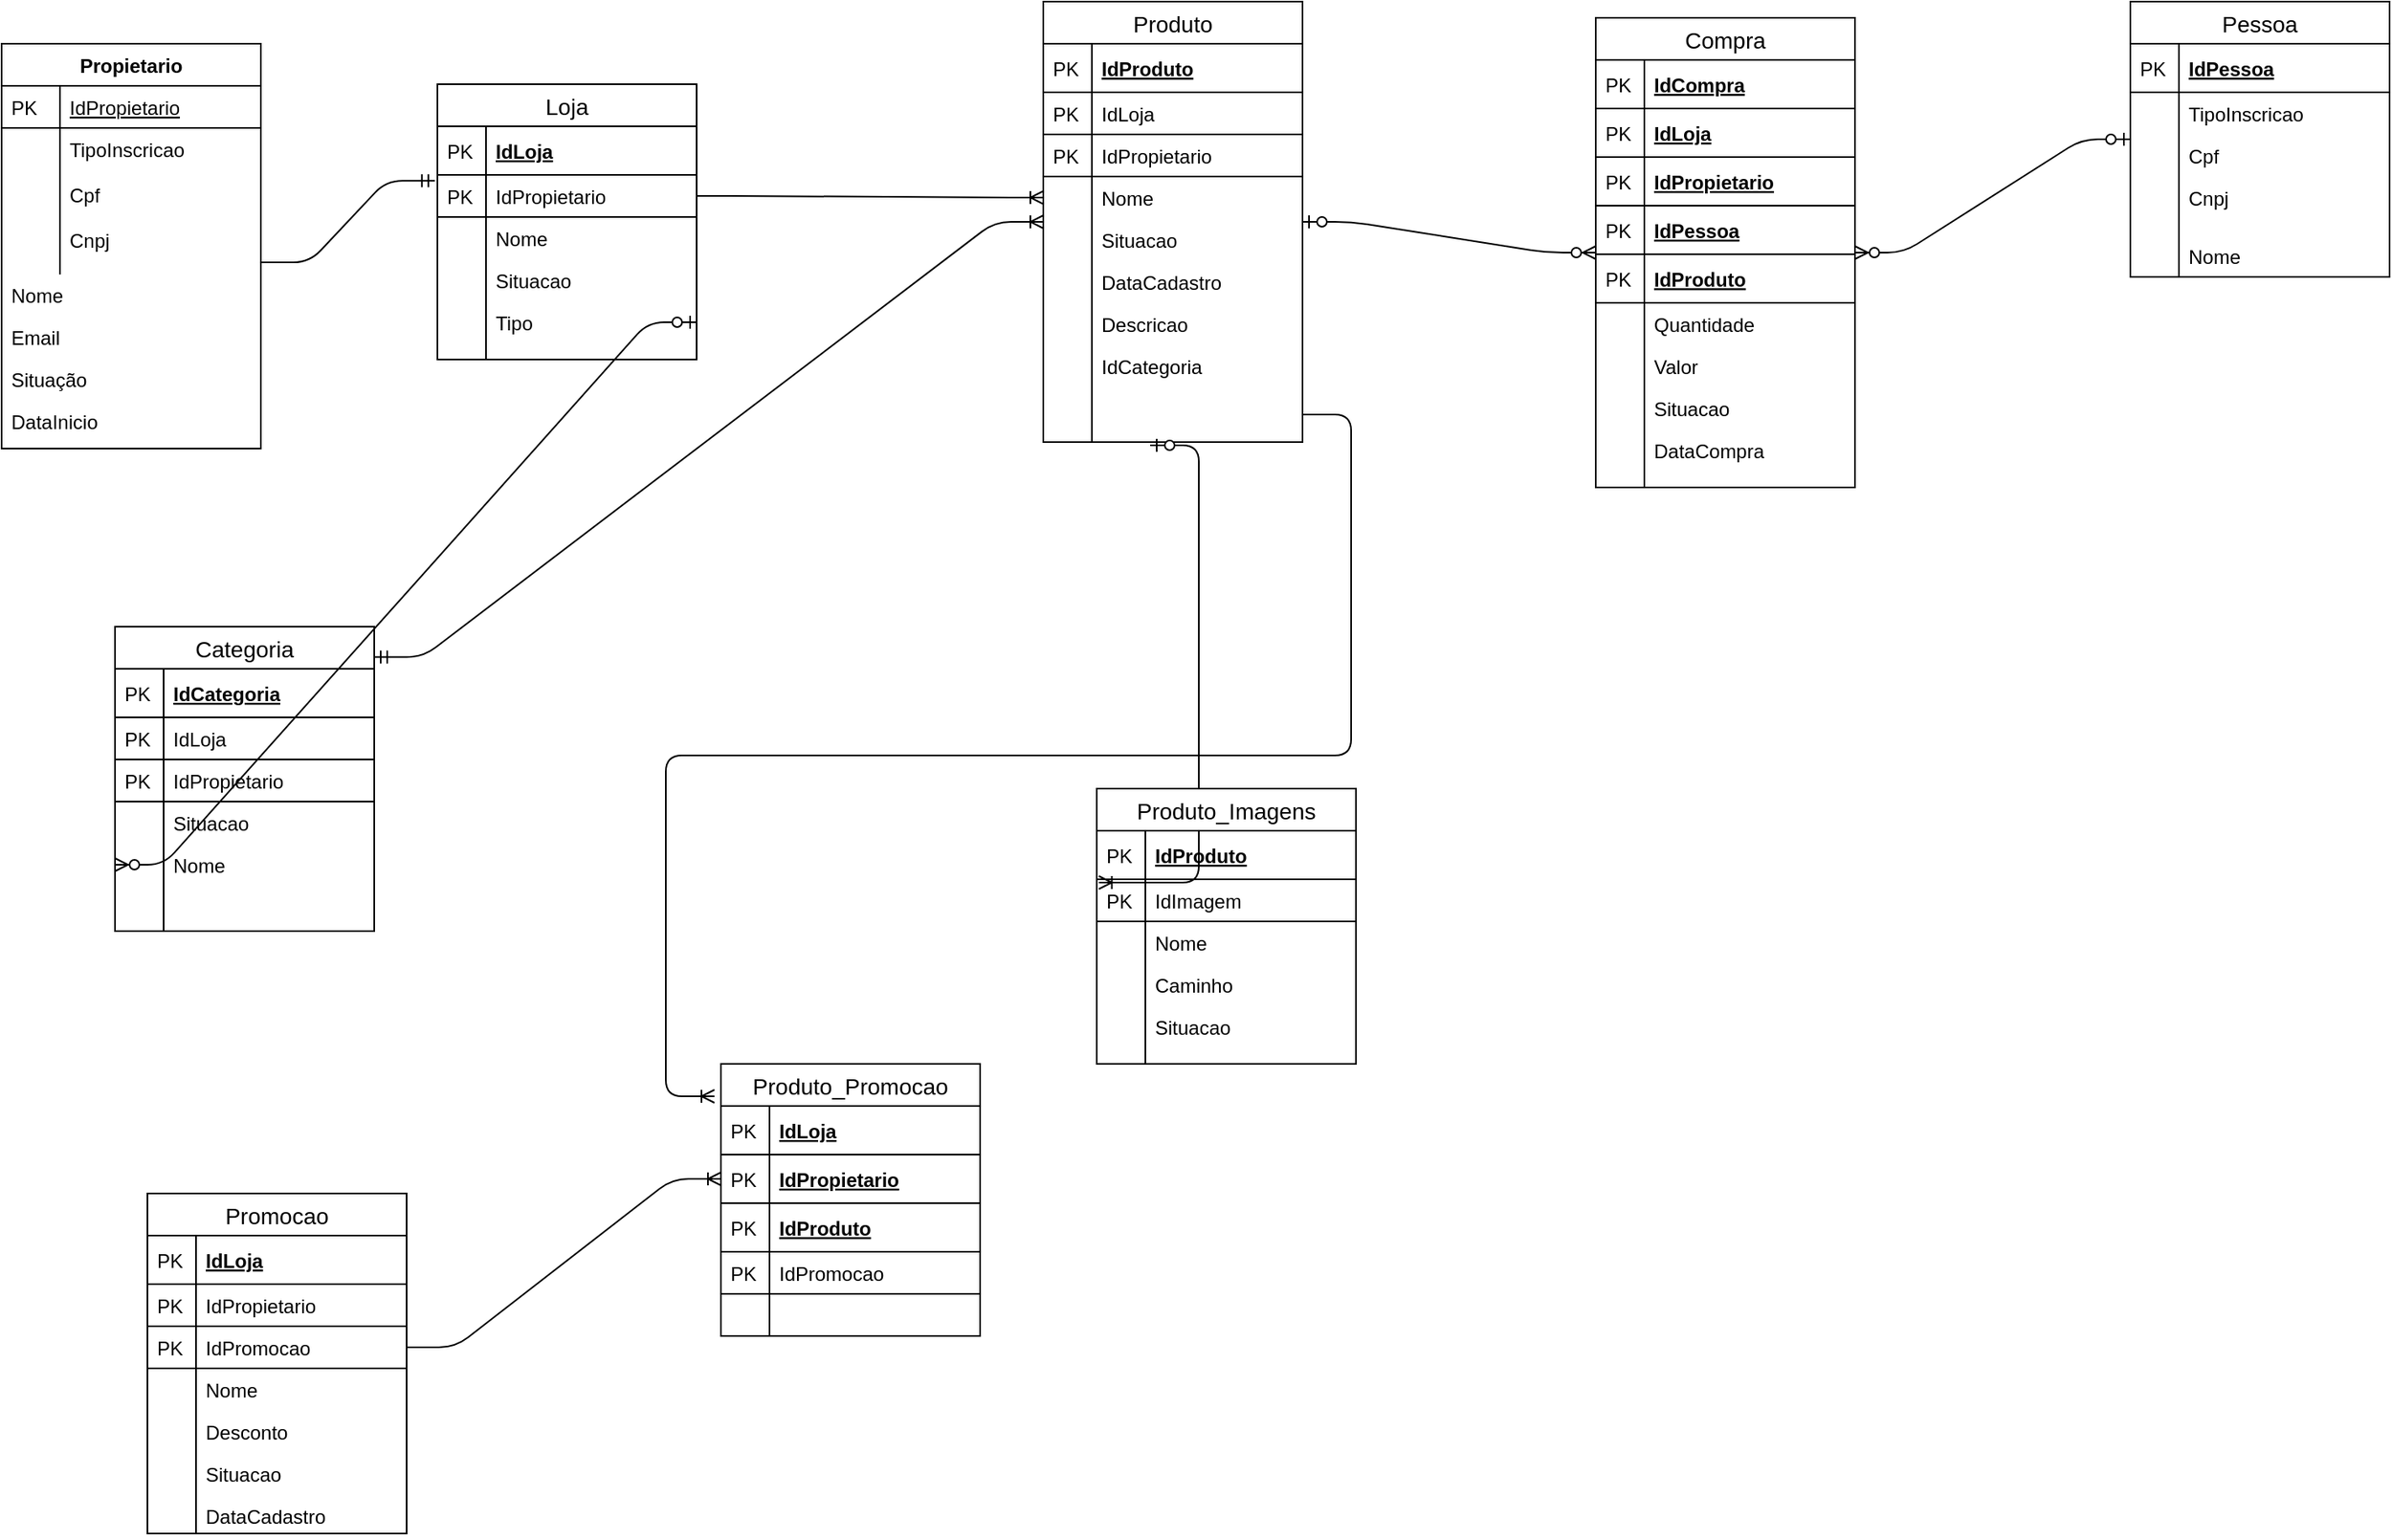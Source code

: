 <mxfile version="13.1.1" type="device"><diagram id="C5RBs43oDa-KdzZeNtuy" name="Page-1"><mxGraphModel dx="868" dy="401" grid="1" gridSize="11" guides="1" tooltips="1" connect="1" arrows="1" fold="1" page="1" pageScale="1" pageWidth="827" pageHeight="1169" math="0" shadow="0"><root><mxCell id="WIyWlLk6GJQsqaUBKTNV-0"/><mxCell id="WIyWlLk6GJQsqaUBKTNV-1" parent="WIyWlLk6GJQsqaUBKTNV-0"/><mxCell id="IjaLDlBsN7CcnIvrgZFz-37" value="" style="edgeStyle=entityRelationEdgeStyle;fontSize=12;html=1;endArrow=ERoneToMany;startArrow=ERmandOne;exitX=1;exitY=0.1;exitDx=0;exitDy=0;exitPerimeter=0;" parent="WIyWlLk6GJQsqaUBKTNV-1" source="IjaLDlBsN7CcnIvrgZFz-19" target="IjaLDlBsN7CcnIvrgZFz-8" edge="1"><mxGeometry width="100" height="100" relative="1" as="geometry"><mxPoint x="360" y="280" as="sourcePoint"/><mxPoint x="460" y="180" as="targetPoint"/></mxGeometry></mxCell><mxCell id="IjaLDlBsN7CcnIvrgZFz-8" value="Produto" style="swimlane;fontStyle=0;childLayout=stackLayout;horizontal=1;startSize=26;horizontalStack=0;resizeParent=1;resizeParentMax=0;resizeLast=0;collapsible=1;marginBottom=0;align=center;fontSize=14;" parent="WIyWlLk6GJQsqaUBKTNV-1" vertex="1"><mxGeometry x="693" y="34" width="160" height="272" as="geometry"/></mxCell><mxCell id="IjaLDlBsN7CcnIvrgZFz-9" value="IdProduto" style="shape=partialRectangle;top=0;left=0;right=0;bottom=1;align=left;verticalAlign=middle;fillColor=none;spacingLeft=34;spacingRight=4;overflow=hidden;rotatable=0;points=[[0,0.5],[1,0.5]];portConstraint=eastwest;dropTarget=0;fontStyle=5;fontSize=12;" parent="IjaLDlBsN7CcnIvrgZFz-8" vertex="1"><mxGeometry y="26" width="160" height="30" as="geometry"/></mxCell><mxCell id="IjaLDlBsN7CcnIvrgZFz-10" value="PK" style="shape=partialRectangle;top=0;left=0;bottom=0;fillColor=none;align=left;verticalAlign=middle;spacingLeft=4;spacingRight=4;overflow=hidden;rotatable=0;points=[];portConstraint=eastwest;part=1;fontSize=12;" parent="IjaLDlBsN7CcnIvrgZFz-9" vertex="1" connectable="0"><mxGeometry width="30" height="30" as="geometry"/></mxCell><mxCell id="IjaLDlBsN7CcnIvrgZFz-38" value="IdLoja" style="shape=partialRectangle;top=0;left=0;right=0;bottom=1;align=left;verticalAlign=top;fillColor=none;spacingLeft=34;spacingRight=4;overflow=hidden;rotatable=0;points=[[0,0.5],[1,0.5]];portConstraint=eastwest;dropTarget=0;fontSize=12;" parent="IjaLDlBsN7CcnIvrgZFz-8" vertex="1"><mxGeometry y="56" width="160" height="26" as="geometry"/></mxCell><mxCell id="IjaLDlBsN7CcnIvrgZFz-39" value="PK" style="shape=partialRectangle;top=0;left=0;bottom=0;fillColor=none;align=left;verticalAlign=top;spacingLeft=4;spacingRight=4;overflow=hidden;rotatable=0;points=[];portConstraint=eastwest;part=1;fontSize=12;" parent="IjaLDlBsN7CcnIvrgZFz-38" vertex="1" connectable="0"><mxGeometry width="30" height="26" as="geometry"/></mxCell><mxCell id="n8JMjwqoUIqYCR5QNEoi-51" value="IdPropietario" style="shape=partialRectangle;top=0;left=0;right=0;bottom=1;align=left;verticalAlign=top;fillColor=none;spacingLeft=34;spacingRight=4;overflow=hidden;rotatable=0;points=[[0,0.5],[1,0.5]];portConstraint=eastwest;dropTarget=0;fontSize=12;" vertex="1" parent="IjaLDlBsN7CcnIvrgZFz-8"><mxGeometry y="82" width="160" height="26" as="geometry"/></mxCell><mxCell id="n8JMjwqoUIqYCR5QNEoi-52" value="PK" style="shape=partialRectangle;top=0;left=0;bottom=0;fillColor=none;align=left;verticalAlign=top;spacingLeft=4;spacingRight=4;overflow=hidden;rotatable=0;points=[];portConstraint=eastwest;part=1;fontSize=12;" vertex="1" connectable="0" parent="n8JMjwqoUIqYCR5QNEoi-51"><mxGeometry width="30" height="26" as="geometry"/></mxCell><mxCell id="IjaLDlBsN7CcnIvrgZFz-11" value="Nome" style="shape=partialRectangle;top=0;left=0;right=0;bottom=0;align=left;verticalAlign=top;fillColor=none;spacingLeft=34;spacingRight=4;overflow=hidden;rotatable=0;points=[[0,0.5],[1,0.5]];portConstraint=eastwest;dropTarget=0;fontSize=12;" parent="IjaLDlBsN7CcnIvrgZFz-8" vertex="1"><mxGeometry y="108" width="160" height="26" as="geometry"/></mxCell><mxCell id="IjaLDlBsN7CcnIvrgZFz-12" value="" style="shape=partialRectangle;top=0;left=0;bottom=0;fillColor=none;align=left;verticalAlign=top;spacingLeft=4;spacingRight=4;overflow=hidden;rotatable=0;points=[];portConstraint=eastwest;part=1;fontSize=12;" parent="IjaLDlBsN7CcnIvrgZFz-11" vertex="1" connectable="0"><mxGeometry width="30" height="26" as="geometry"/></mxCell><mxCell id="IjaLDlBsN7CcnIvrgZFz-13" value="Situacao" style="shape=partialRectangle;top=0;left=0;right=0;bottom=0;align=left;verticalAlign=top;fillColor=none;spacingLeft=34;spacingRight=4;overflow=hidden;rotatable=0;points=[[0,0.5],[1,0.5]];portConstraint=eastwest;dropTarget=0;fontSize=12;" parent="IjaLDlBsN7CcnIvrgZFz-8" vertex="1"><mxGeometry y="134" width="160" height="26" as="geometry"/></mxCell><mxCell id="IjaLDlBsN7CcnIvrgZFz-14" value="" style="shape=partialRectangle;top=0;left=0;bottom=0;fillColor=none;align=left;verticalAlign=top;spacingLeft=4;spacingRight=4;overflow=hidden;rotatable=0;points=[];portConstraint=eastwest;part=1;fontSize=12;" parent="IjaLDlBsN7CcnIvrgZFz-13" vertex="1" connectable="0"><mxGeometry width="30" height="26" as="geometry"/></mxCell><mxCell id="IjaLDlBsN7CcnIvrgZFz-15" value="DataCadastro" style="shape=partialRectangle;top=0;left=0;right=0;bottom=0;align=left;verticalAlign=top;fillColor=none;spacingLeft=34;spacingRight=4;overflow=hidden;rotatable=0;points=[[0,0.5],[1,0.5]];portConstraint=eastwest;dropTarget=0;fontSize=12;" parent="IjaLDlBsN7CcnIvrgZFz-8" vertex="1"><mxGeometry y="160" width="160" height="26" as="geometry"/></mxCell><mxCell id="IjaLDlBsN7CcnIvrgZFz-16" value="" style="shape=partialRectangle;top=0;left=0;bottom=0;fillColor=none;align=left;verticalAlign=top;spacingLeft=4;spacingRight=4;overflow=hidden;rotatable=0;points=[];portConstraint=eastwest;part=1;fontSize=12;" parent="IjaLDlBsN7CcnIvrgZFz-15" vertex="1" connectable="0"><mxGeometry width="30" height="26" as="geometry"/></mxCell><mxCell id="IjaLDlBsN7CcnIvrgZFz-32" value="Descricao" style="shape=partialRectangle;top=0;left=0;right=0;bottom=0;align=left;verticalAlign=top;fillColor=none;spacingLeft=34;spacingRight=4;overflow=hidden;rotatable=0;points=[[0,0.5],[1,0.5]];portConstraint=eastwest;dropTarget=0;fontSize=12;" parent="IjaLDlBsN7CcnIvrgZFz-8" vertex="1"><mxGeometry y="186" width="160" height="26" as="geometry"/></mxCell><mxCell id="IjaLDlBsN7CcnIvrgZFz-33" value="" style="shape=partialRectangle;top=0;left=0;bottom=0;fillColor=none;align=left;verticalAlign=top;spacingLeft=4;spacingRight=4;overflow=hidden;rotatable=0;points=[];portConstraint=eastwest;part=1;fontSize=12;" parent="IjaLDlBsN7CcnIvrgZFz-32" vertex="1" connectable="0"><mxGeometry width="30" height="26" as="geometry"/></mxCell><mxCell id="IjaLDlBsN7CcnIvrgZFz-34" value="IdCategoria" style="shape=partialRectangle;top=0;left=0;right=0;bottom=0;align=left;verticalAlign=top;fillColor=none;spacingLeft=34;spacingRight=4;overflow=hidden;rotatable=0;points=[[0,0.5],[1,0.5]];portConstraint=eastwest;dropTarget=0;fontSize=12;" parent="IjaLDlBsN7CcnIvrgZFz-8" vertex="1"><mxGeometry y="212" width="160" height="26" as="geometry"/></mxCell><mxCell id="IjaLDlBsN7CcnIvrgZFz-35" value="" style="shape=partialRectangle;top=0;left=0;bottom=0;fillColor=none;align=left;verticalAlign=top;spacingLeft=4;spacingRight=4;overflow=hidden;rotatable=0;points=[];portConstraint=eastwest;part=1;fontSize=12;" parent="IjaLDlBsN7CcnIvrgZFz-34" vertex="1" connectable="0"><mxGeometry width="30" height="26" as="geometry"/></mxCell><mxCell id="IjaLDlBsN7CcnIvrgZFz-17" value="" style="shape=partialRectangle;top=0;left=0;right=0;bottom=0;align=left;verticalAlign=top;fillColor=none;spacingLeft=34;spacingRight=4;overflow=hidden;rotatable=0;points=[[0,0.5],[1,0.5]];portConstraint=eastwest;dropTarget=0;fontSize=12;" parent="IjaLDlBsN7CcnIvrgZFz-8" vertex="1"><mxGeometry y="238" width="160" height="34" as="geometry"/></mxCell><mxCell id="IjaLDlBsN7CcnIvrgZFz-18" value="" style="shape=partialRectangle;top=0;left=0;bottom=0;fillColor=none;align=left;verticalAlign=top;spacingLeft=4;spacingRight=4;overflow=hidden;rotatable=0;points=[];portConstraint=eastwest;part=1;fontSize=12;" parent="IjaLDlBsN7CcnIvrgZFz-17" vertex="1" connectable="0"><mxGeometry width="30" height="34" as="geometry"/></mxCell><mxCell id="IjaLDlBsN7CcnIvrgZFz-40" value="Loja" style="swimlane;fontStyle=0;childLayout=stackLayout;horizontal=1;startSize=26;horizontalStack=0;resizeParent=1;resizeParentMax=0;resizeLast=0;collapsible=1;marginBottom=0;align=center;fontSize=14;" parent="WIyWlLk6GJQsqaUBKTNV-1" vertex="1"><mxGeometry x="319" y="85" width="160" height="170" as="geometry"/></mxCell><mxCell id="IjaLDlBsN7CcnIvrgZFz-41" value="IdLoja" style="shape=partialRectangle;top=0;left=0;right=0;bottom=1;align=left;verticalAlign=middle;fillColor=none;spacingLeft=34;spacingRight=4;overflow=hidden;rotatable=0;points=[[0,0.5],[1,0.5]];portConstraint=eastwest;dropTarget=0;fontStyle=5;fontSize=12;" parent="IjaLDlBsN7CcnIvrgZFz-40" vertex="1"><mxGeometry y="26" width="160" height="30" as="geometry"/></mxCell><mxCell id="IjaLDlBsN7CcnIvrgZFz-42" value="PK" style="shape=partialRectangle;top=0;left=0;bottom=0;fillColor=none;align=left;verticalAlign=middle;spacingLeft=4;spacingRight=4;overflow=hidden;rotatable=0;points=[];portConstraint=eastwest;part=1;fontSize=12;" parent="IjaLDlBsN7CcnIvrgZFz-41" vertex="1" connectable="0"><mxGeometry width="30" height="30" as="geometry"/></mxCell><mxCell id="IjaLDlBsN7CcnIvrgZFz-51" value="IdPropietario" style="shape=partialRectangle;top=0;left=0;right=0;bottom=1;align=left;verticalAlign=top;fillColor=none;spacingLeft=34;spacingRight=4;overflow=hidden;rotatable=0;points=[[0,0.5],[1,0.5]];portConstraint=eastwest;dropTarget=0;fontSize=12;" parent="IjaLDlBsN7CcnIvrgZFz-40" vertex="1"><mxGeometry y="56" width="160" height="26" as="geometry"/></mxCell><mxCell id="IjaLDlBsN7CcnIvrgZFz-52" value="PK" style="shape=partialRectangle;top=0;left=0;bottom=0;fillColor=none;align=left;verticalAlign=top;spacingLeft=4;spacingRight=4;overflow=hidden;rotatable=0;points=[];portConstraint=eastwest;part=1;fontSize=12;" parent="IjaLDlBsN7CcnIvrgZFz-51" vertex="1" connectable="0"><mxGeometry width="30" height="26" as="geometry"/></mxCell><mxCell id="IjaLDlBsN7CcnIvrgZFz-43" value="Nome" style="shape=partialRectangle;top=0;left=0;right=0;bottom=0;align=left;verticalAlign=top;fillColor=none;spacingLeft=34;spacingRight=4;overflow=hidden;rotatable=0;points=[[0,0.5],[1,0.5]];portConstraint=eastwest;dropTarget=0;fontSize=12;" parent="IjaLDlBsN7CcnIvrgZFz-40" vertex="1"><mxGeometry y="82" width="160" height="26" as="geometry"/></mxCell><mxCell id="IjaLDlBsN7CcnIvrgZFz-44" value="" style="shape=partialRectangle;top=0;left=0;bottom=0;fillColor=none;align=left;verticalAlign=top;spacingLeft=4;spacingRight=4;overflow=hidden;rotatable=0;points=[];portConstraint=eastwest;part=1;fontSize=12;" parent="IjaLDlBsN7CcnIvrgZFz-43" vertex="1" connectable="0"><mxGeometry width="30" height="26" as="geometry"/></mxCell><mxCell id="IjaLDlBsN7CcnIvrgZFz-45" value="Situacao" style="shape=partialRectangle;top=0;left=0;right=0;bottom=0;align=left;verticalAlign=top;fillColor=none;spacingLeft=34;spacingRight=4;overflow=hidden;rotatable=0;points=[[0,0.5],[1,0.5]];portConstraint=eastwest;dropTarget=0;fontSize=12;" parent="IjaLDlBsN7CcnIvrgZFz-40" vertex="1"><mxGeometry y="108" width="160" height="26" as="geometry"/></mxCell><mxCell id="IjaLDlBsN7CcnIvrgZFz-46" value="" style="shape=partialRectangle;top=0;left=0;bottom=0;fillColor=none;align=left;verticalAlign=top;spacingLeft=4;spacingRight=4;overflow=hidden;rotatable=0;points=[];portConstraint=eastwest;part=1;fontSize=12;" parent="IjaLDlBsN7CcnIvrgZFz-45" vertex="1" connectable="0"><mxGeometry width="30" height="26" as="geometry"/></mxCell><mxCell id="IjaLDlBsN7CcnIvrgZFz-47" value="Tipo" style="shape=partialRectangle;top=0;left=0;right=0;bottom=0;align=left;verticalAlign=top;fillColor=none;spacingLeft=34;spacingRight=4;overflow=hidden;rotatable=0;points=[[0,0.5],[1,0.5]];portConstraint=eastwest;dropTarget=0;fontSize=12;" parent="IjaLDlBsN7CcnIvrgZFz-40" vertex="1"><mxGeometry y="134" width="160" height="26" as="geometry"/></mxCell><mxCell id="IjaLDlBsN7CcnIvrgZFz-48" value="" style="shape=partialRectangle;top=0;left=0;bottom=0;fillColor=none;align=left;verticalAlign=top;spacingLeft=4;spacingRight=4;overflow=hidden;rotatable=0;points=[];portConstraint=eastwest;part=1;fontSize=12;" parent="IjaLDlBsN7CcnIvrgZFz-47" vertex="1" connectable="0"><mxGeometry width="30" height="26" as="geometry"/></mxCell><mxCell id="IjaLDlBsN7CcnIvrgZFz-49" value="" style="shape=partialRectangle;top=0;left=0;right=0;bottom=0;align=left;verticalAlign=top;fillColor=none;spacingLeft=34;spacingRight=4;overflow=hidden;rotatable=0;points=[[0,0.5],[1,0.5]];portConstraint=eastwest;dropTarget=0;fontSize=12;" parent="IjaLDlBsN7CcnIvrgZFz-40" vertex="1"><mxGeometry y="160" width="160" height="10" as="geometry"/></mxCell><mxCell id="IjaLDlBsN7CcnIvrgZFz-50" value="" style="shape=partialRectangle;top=0;left=0;bottom=0;fillColor=none;align=left;verticalAlign=top;spacingLeft=4;spacingRight=4;overflow=hidden;rotatable=0;points=[];portConstraint=eastwest;part=1;fontSize=12;" parent="IjaLDlBsN7CcnIvrgZFz-49" vertex="1" connectable="0"><mxGeometry width="30" height="10" as="geometry"/></mxCell><mxCell id="n8JMjwqoUIqYCR5QNEoi-58" value="Pessoa" style="swimlane;fontStyle=0;childLayout=stackLayout;horizontal=1;startSize=26;horizontalStack=0;resizeParent=1;resizeParentMax=0;resizeLast=0;collapsible=1;marginBottom=0;align=center;fontSize=14;" vertex="1" parent="WIyWlLk6GJQsqaUBKTNV-1"><mxGeometry x="1364" y="34" width="160" height="170" as="geometry"/></mxCell><mxCell id="n8JMjwqoUIqYCR5QNEoi-59" value="IdPessoa" style="shape=partialRectangle;top=0;left=0;right=0;bottom=1;align=left;verticalAlign=middle;fillColor=none;spacingLeft=34;spacingRight=4;overflow=hidden;rotatable=0;points=[[0,0.5],[1,0.5]];portConstraint=eastwest;dropTarget=0;fontStyle=5;fontSize=12;" vertex="1" parent="n8JMjwqoUIqYCR5QNEoi-58"><mxGeometry y="26" width="160" height="30" as="geometry"/></mxCell><mxCell id="n8JMjwqoUIqYCR5QNEoi-60" value="PK" style="shape=partialRectangle;top=0;left=0;bottom=0;fillColor=none;align=left;verticalAlign=middle;spacingLeft=4;spacingRight=4;overflow=hidden;rotatable=0;points=[];portConstraint=eastwest;part=1;fontSize=12;" vertex="1" connectable="0" parent="n8JMjwqoUIqYCR5QNEoi-59"><mxGeometry width="30" height="30" as="geometry"/></mxCell><mxCell id="n8JMjwqoUIqYCR5QNEoi-61" value="TipoInscricao" style="shape=partialRectangle;top=0;left=0;right=0;bottom=0;align=left;verticalAlign=top;fillColor=none;spacingLeft=34;spacingRight=4;overflow=hidden;rotatable=0;points=[[0,0.5],[1,0.5]];portConstraint=eastwest;dropTarget=0;fontSize=12;" vertex="1" parent="n8JMjwqoUIqYCR5QNEoi-58"><mxGeometry y="56" width="160" height="26" as="geometry"/></mxCell><mxCell id="n8JMjwqoUIqYCR5QNEoi-62" value="" style="shape=partialRectangle;top=0;left=0;bottom=0;fillColor=none;align=left;verticalAlign=top;spacingLeft=4;spacingRight=4;overflow=hidden;rotatable=0;points=[];portConstraint=eastwest;part=1;fontSize=12;" vertex="1" connectable="0" parent="n8JMjwqoUIqYCR5QNEoi-61"><mxGeometry width="30" height="26" as="geometry"/></mxCell><mxCell id="n8JMjwqoUIqYCR5QNEoi-63" value="Cpf" style="shape=partialRectangle;top=0;left=0;right=0;bottom=0;align=left;verticalAlign=top;fillColor=none;spacingLeft=34;spacingRight=4;overflow=hidden;rotatable=0;points=[[0,0.5],[1,0.5]];portConstraint=eastwest;dropTarget=0;fontSize=12;" vertex="1" parent="n8JMjwqoUIqYCR5QNEoi-58"><mxGeometry y="82" width="160" height="26" as="geometry"/></mxCell><mxCell id="n8JMjwqoUIqYCR5QNEoi-64" value="" style="shape=partialRectangle;top=0;left=0;bottom=0;fillColor=none;align=left;verticalAlign=top;spacingLeft=4;spacingRight=4;overflow=hidden;rotatable=0;points=[];portConstraint=eastwest;part=1;fontSize=12;" vertex="1" connectable="0" parent="n8JMjwqoUIqYCR5QNEoi-63"><mxGeometry width="30" height="26" as="geometry"/></mxCell><mxCell id="n8JMjwqoUIqYCR5QNEoi-65" value="Cnpj" style="shape=partialRectangle;top=0;left=0;right=0;bottom=0;align=left;verticalAlign=top;fillColor=none;spacingLeft=34;spacingRight=4;overflow=hidden;rotatable=0;points=[[0,0.5],[1,0.5]];portConstraint=eastwest;dropTarget=0;fontSize=12;" vertex="1" parent="n8JMjwqoUIqYCR5QNEoi-58"><mxGeometry y="108" width="160" height="26" as="geometry"/></mxCell><mxCell id="n8JMjwqoUIqYCR5QNEoi-66" value="" style="shape=partialRectangle;top=0;left=0;bottom=0;fillColor=none;align=left;verticalAlign=top;spacingLeft=4;spacingRight=4;overflow=hidden;rotatable=0;points=[];portConstraint=eastwest;part=1;fontSize=12;" vertex="1" connectable="0" parent="n8JMjwqoUIqYCR5QNEoi-65"><mxGeometry width="30" height="26" as="geometry"/></mxCell><mxCell id="n8JMjwqoUIqYCR5QNEoi-67" value="" style="shape=partialRectangle;top=0;left=0;right=0;bottom=0;align=left;verticalAlign=top;fillColor=none;spacingLeft=34;spacingRight=4;overflow=hidden;rotatable=0;points=[[0,0.5],[1,0.5]];portConstraint=eastwest;dropTarget=0;fontSize=12;" vertex="1" parent="n8JMjwqoUIqYCR5QNEoi-58"><mxGeometry y="134" width="160" height="10" as="geometry"/></mxCell><mxCell id="n8JMjwqoUIqYCR5QNEoi-68" value="" style="shape=partialRectangle;top=0;left=0;bottom=0;fillColor=none;align=left;verticalAlign=top;spacingLeft=4;spacingRight=4;overflow=hidden;rotatable=0;points=[];portConstraint=eastwest;part=1;fontSize=12;" vertex="1" connectable="0" parent="n8JMjwqoUIqYCR5QNEoi-67"><mxGeometry width="30" height="10" as="geometry"/></mxCell><mxCell id="n8JMjwqoUIqYCR5QNEoi-69" value="Nome" style="shape=partialRectangle;top=0;left=0;right=0;bottom=0;align=left;verticalAlign=top;fillColor=none;spacingLeft=34;spacingRight=4;overflow=hidden;rotatable=0;points=[[0,0.5],[1,0.5]];portConstraint=eastwest;dropTarget=0;fontSize=12;" vertex="1" parent="n8JMjwqoUIqYCR5QNEoi-58"><mxGeometry y="144" width="160" height="26" as="geometry"/></mxCell><mxCell id="n8JMjwqoUIqYCR5QNEoi-70" value="" style="shape=partialRectangle;top=0;left=0;bottom=0;fillColor=none;align=left;verticalAlign=top;spacingLeft=4;spacingRight=4;overflow=hidden;rotatable=0;points=[];portConstraint=eastwest;part=1;fontSize=12;" vertex="1" connectable="0" parent="n8JMjwqoUIqYCR5QNEoi-69"><mxGeometry width="30" height="26" as="geometry"/></mxCell><mxCell id="n8JMjwqoUIqYCR5QNEoi-71" value="Compra" style="swimlane;fontStyle=0;childLayout=stackLayout;horizontal=1;startSize=26;horizontalStack=0;resizeParent=1;resizeParentMax=0;resizeLast=0;collapsible=1;marginBottom=0;align=center;fontSize=14;" vertex="1" parent="WIyWlLk6GJQsqaUBKTNV-1"><mxGeometry x="1034" y="44" width="160" height="290" as="geometry"/></mxCell><mxCell id="n8JMjwqoUIqYCR5QNEoi-84" value="IdCompra" style="shape=partialRectangle;top=0;left=0;right=0;bottom=1;align=left;verticalAlign=middle;fillColor=none;spacingLeft=34;spacingRight=4;overflow=hidden;rotatable=0;points=[[0,0.5],[1,0.5]];portConstraint=eastwest;dropTarget=0;fontStyle=5;fontSize=12;" vertex="1" parent="n8JMjwqoUIqYCR5QNEoi-71"><mxGeometry y="26" width="160" height="30" as="geometry"/></mxCell><mxCell id="n8JMjwqoUIqYCR5QNEoi-85" value="PK" style="shape=partialRectangle;top=0;left=0;bottom=0;fillColor=none;align=left;verticalAlign=middle;spacingLeft=4;spacingRight=4;overflow=hidden;rotatable=0;points=[];portConstraint=eastwest;part=1;fontSize=12;" vertex="1" connectable="0" parent="n8JMjwqoUIqYCR5QNEoi-84"><mxGeometry width="30" height="30" as="geometry"/></mxCell><mxCell id="n8JMjwqoUIqYCR5QNEoi-82" value="IdLoja" style="shape=partialRectangle;top=0;left=0;right=0;bottom=1;align=left;verticalAlign=middle;fillColor=none;spacingLeft=34;spacingRight=4;overflow=hidden;rotatable=0;points=[[0,0.5],[1,0.5]];portConstraint=eastwest;dropTarget=0;fontStyle=5;fontSize=12;" vertex="1" parent="n8JMjwqoUIqYCR5QNEoi-71"><mxGeometry y="56" width="160" height="30" as="geometry"/></mxCell><mxCell id="n8JMjwqoUIqYCR5QNEoi-83" value="PK" style="shape=partialRectangle;top=0;left=0;bottom=0;fillColor=none;align=left;verticalAlign=middle;spacingLeft=4;spacingRight=4;overflow=hidden;rotatable=0;points=[];portConstraint=eastwest;part=1;fontSize=12;" vertex="1" connectable="0" parent="n8JMjwqoUIqYCR5QNEoi-82"><mxGeometry width="30" height="30" as="geometry"/></mxCell><mxCell id="n8JMjwqoUIqYCR5QNEoi-72" value="IdPropietario" style="shape=partialRectangle;top=0;left=0;right=0;bottom=1;align=left;verticalAlign=middle;fillColor=none;spacingLeft=34;spacingRight=4;overflow=hidden;rotatable=0;points=[[0,0.5],[1,0.5]];portConstraint=eastwest;dropTarget=0;fontStyle=5;fontSize=12;" vertex="1" parent="n8JMjwqoUIqYCR5QNEoi-71"><mxGeometry y="86" width="160" height="30" as="geometry"/></mxCell><mxCell id="n8JMjwqoUIqYCR5QNEoi-73" value="PK" style="shape=partialRectangle;top=0;left=0;bottom=0;fillColor=none;align=left;verticalAlign=middle;spacingLeft=4;spacingRight=4;overflow=hidden;rotatable=0;points=[];portConstraint=eastwest;part=1;fontSize=12;" vertex="1" connectable="0" parent="n8JMjwqoUIqYCR5QNEoi-72"><mxGeometry width="30" height="30" as="geometry"/></mxCell><mxCell id="n8JMjwqoUIqYCR5QNEoi-88" value="IdPessoa" style="shape=partialRectangle;top=0;left=0;right=0;bottom=1;align=left;verticalAlign=middle;fillColor=none;spacingLeft=34;spacingRight=4;overflow=hidden;rotatable=0;points=[[0,0.5],[1,0.5]];portConstraint=eastwest;dropTarget=0;fontStyle=5;fontSize=12;" vertex="1" parent="n8JMjwqoUIqYCR5QNEoi-71"><mxGeometry y="116" width="160" height="30" as="geometry"/></mxCell><mxCell id="n8JMjwqoUIqYCR5QNEoi-89" value="PK" style="shape=partialRectangle;top=0;left=0;bottom=0;fillColor=none;align=left;verticalAlign=middle;spacingLeft=4;spacingRight=4;overflow=hidden;rotatable=0;points=[];portConstraint=eastwest;part=1;fontSize=12;" vertex="1" connectable="0" parent="n8JMjwqoUIqYCR5QNEoi-88"><mxGeometry width="30" height="30" as="geometry"/></mxCell><mxCell id="n8JMjwqoUIqYCR5QNEoi-86" value="IdProduto" style="shape=partialRectangle;top=0;left=0;right=0;bottom=1;align=left;verticalAlign=middle;fillColor=none;spacingLeft=34;spacingRight=4;overflow=hidden;rotatable=0;points=[[0,0.5],[1,0.5]];portConstraint=eastwest;dropTarget=0;fontStyle=5;fontSize=12;" vertex="1" parent="n8JMjwqoUIqYCR5QNEoi-71"><mxGeometry y="146" width="160" height="30" as="geometry"/></mxCell><mxCell id="n8JMjwqoUIqYCR5QNEoi-87" value="PK" style="shape=partialRectangle;top=0;left=0;bottom=0;fillColor=none;align=left;verticalAlign=middle;spacingLeft=4;spacingRight=4;overflow=hidden;rotatable=0;points=[];portConstraint=eastwest;part=1;fontSize=12;" vertex="1" connectable="0" parent="n8JMjwqoUIqYCR5QNEoi-86"><mxGeometry width="30" height="30" as="geometry"/></mxCell><mxCell id="n8JMjwqoUIqYCR5QNEoi-74" value="Quantidade" style="shape=partialRectangle;top=0;left=0;right=0;bottom=0;align=left;verticalAlign=top;fillColor=none;spacingLeft=34;spacingRight=4;overflow=hidden;rotatable=0;points=[[0,0.5],[1,0.5]];portConstraint=eastwest;dropTarget=0;fontSize=12;" vertex="1" parent="n8JMjwqoUIqYCR5QNEoi-71"><mxGeometry y="176" width="160" height="26" as="geometry"/></mxCell><mxCell id="n8JMjwqoUIqYCR5QNEoi-75" value="" style="shape=partialRectangle;top=0;left=0;bottom=0;fillColor=none;align=left;verticalAlign=top;spacingLeft=4;spacingRight=4;overflow=hidden;rotatable=0;points=[];portConstraint=eastwest;part=1;fontSize=12;" vertex="1" connectable="0" parent="n8JMjwqoUIqYCR5QNEoi-74"><mxGeometry width="30" height="26" as="geometry"/></mxCell><mxCell id="n8JMjwqoUIqYCR5QNEoi-76" value="Valor" style="shape=partialRectangle;top=0;left=0;right=0;bottom=0;align=left;verticalAlign=top;fillColor=none;spacingLeft=34;spacingRight=4;overflow=hidden;rotatable=0;points=[[0,0.5],[1,0.5]];portConstraint=eastwest;dropTarget=0;fontSize=12;" vertex="1" parent="n8JMjwqoUIqYCR5QNEoi-71"><mxGeometry y="202" width="160" height="26" as="geometry"/></mxCell><mxCell id="n8JMjwqoUIqYCR5QNEoi-77" value="" style="shape=partialRectangle;top=0;left=0;bottom=0;fillColor=none;align=left;verticalAlign=top;spacingLeft=4;spacingRight=4;overflow=hidden;rotatable=0;points=[];portConstraint=eastwest;part=1;fontSize=12;" vertex="1" connectable="0" parent="n8JMjwqoUIqYCR5QNEoi-76"><mxGeometry width="30" height="26" as="geometry"/></mxCell><mxCell id="n8JMjwqoUIqYCR5QNEoi-78" value="Situacao" style="shape=partialRectangle;top=0;left=0;right=0;bottom=0;align=left;verticalAlign=top;fillColor=none;spacingLeft=34;spacingRight=4;overflow=hidden;rotatable=0;points=[[0,0.5],[1,0.5]];portConstraint=eastwest;dropTarget=0;fontSize=12;" vertex="1" parent="n8JMjwqoUIqYCR5QNEoi-71"><mxGeometry y="228" width="160" height="26" as="geometry"/></mxCell><mxCell id="n8JMjwqoUIqYCR5QNEoi-79" value="" style="shape=partialRectangle;top=0;left=0;bottom=0;fillColor=none;align=left;verticalAlign=top;spacingLeft=4;spacingRight=4;overflow=hidden;rotatable=0;points=[];portConstraint=eastwest;part=1;fontSize=12;" vertex="1" connectable="0" parent="n8JMjwqoUIqYCR5QNEoi-78"><mxGeometry width="30" height="26" as="geometry"/></mxCell><mxCell id="n8JMjwqoUIqYCR5QNEoi-90" value="DataCompra" style="shape=partialRectangle;top=0;left=0;right=0;bottom=0;align=left;verticalAlign=top;fillColor=none;spacingLeft=34;spacingRight=4;overflow=hidden;rotatable=0;points=[[0,0.5],[1,0.5]];portConstraint=eastwest;dropTarget=0;fontSize=12;" vertex="1" parent="n8JMjwqoUIqYCR5QNEoi-71"><mxGeometry y="254" width="160" height="26" as="geometry"/></mxCell><mxCell id="n8JMjwqoUIqYCR5QNEoi-91" value="" style="shape=partialRectangle;top=0;left=0;bottom=0;fillColor=none;align=left;verticalAlign=top;spacingLeft=4;spacingRight=4;overflow=hidden;rotatable=0;points=[];portConstraint=eastwest;part=1;fontSize=12;" vertex="1" connectable="0" parent="n8JMjwqoUIqYCR5QNEoi-90"><mxGeometry width="30" height="26" as="geometry"/></mxCell><mxCell id="n8JMjwqoUIqYCR5QNEoi-80" value="" style="shape=partialRectangle;top=0;left=0;right=0;bottom=0;align=left;verticalAlign=top;fillColor=none;spacingLeft=34;spacingRight=4;overflow=hidden;rotatable=0;points=[[0,0.5],[1,0.5]];portConstraint=eastwest;dropTarget=0;fontSize=12;" vertex="1" parent="n8JMjwqoUIqYCR5QNEoi-71"><mxGeometry y="280" width="160" height="10" as="geometry"/></mxCell><mxCell id="n8JMjwqoUIqYCR5QNEoi-81" value="" style="shape=partialRectangle;top=0;left=0;bottom=0;fillColor=none;align=left;verticalAlign=top;spacingLeft=4;spacingRight=4;overflow=hidden;rotatable=0;points=[];portConstraint=eastwest;part=1;fontSize=12;" vertex="1" connectable="0" parent="n8JMjwqoUIqYCR5QNEoi-80"><mxGeometry width="30" height="10" as="geometry"/></mxCell><mxCell id="IjaLDlBsN7CcnIvrgZFz-19" value="Categoria" style="swimlane;fontStyle=0;childLayout=stackLayout;horizontal=1;startSize=26;horizontalStack=0;resizeParent=1;resizeParentMax=0;resizeLast=0;collapsible=1;marginBottom=0;align=center;fontSize=14;" parent="WIyWlLk6GJQsqaUBKTNV-1" vertex="1"><mxGeometry x="120" y="420" width="160" height="188" as="geometry"/></mxCell><mxCell id="IjaLDlBsN7CcnIvrgZFz-20" value="IdCategoria" style="shape=partialRectangle;top=0;left=0;right=0;bottom=1;align=left;verticalAlign=middle;fillColor=none;spacingLeft=34;spacingRight=4;overflow=hidden;rotatable=0;points=[[0,0.5],[1,0.5]];portConstraint=eastwest;dropTarget=0;fontStyle=5;fontSize=12;" parent="IjaLDlBsN7CcnIvrgZFz-19" vertex="1"><mxGeometry y="26" width="160" height="30" as="geometry"/></mxCell><mxCell id="IjaLDlBsN7CcnIvrgZFz-21" value="PK" style="shape=partialRectangle;top=0;left=0;bottom=0;fillColor=none;align=left;verticalAlign=middle;spacingLeft=4;spacingRight=4;overflow=hidden;rotatable=0;points=[];portConstraint=eastwest;part=1;fontSize=12;" parent="IjaLDlBsN7CcnIvrgZFz-20" vertex="1" connectable="0"><mxGeometry width="30" height="30" as="geometry"/></mxCell><mxCell id="n8JMjwqoUIqYCR5QNEoi-54" value="IdLoja" style="shape=partialRectangle;top=0;left=0;right=0;bottom=1;align=left;verticalAlign=top;fillColor=none;spacingLeft=34;spacingRight=4;overflow=hidden;rotatable=0;points=[[0,0.5],[1,0.5]];portConstraint=eastwest;dropTarget=0;fontSize=12;" vertex="1" parent="IjaLDlBsN7CcnIvrgZFz-19"><mxGeometry y="56" width="160" height="26" as="geometry"/></mxCell><mxCell id="n8JMjwqoUIqYCR5QNEoi-55" value="PK" style="shape=partialRectangle;top=0;left=0;bottom=0;fillColor=none;align=left;verticalAlign=top;spacingLeft=4;spacingRight=4;overflow=hidden;rotatable=0;points=[];portConstraint=eastwest;part=1;fontSize=12;" vertex="1" connectable="0" parent="n8JMjwqoUIqYCR5QNEoi-54"><mxGeometry width="30" height="26" as="geometry"/></mxCell><mxCell id="n8JMjwqoUIqYCR5QNEoi-56" value="IdPropietario" style="shape=partialRectangle;top=0;left=0;right=0;bottom=1;align=left;verticalAlign=top;fillColor=none;spacingLeft=34;spacingRight=4;overflow=hidden;rotatable=0;points=[[0,0.5],[1,0.5]];portConstraint=eastwest;dropTarget=0;fontSize=12;" vertex="1" parent="IjaLDlBsN7CcnIvrgZFz-19"><mxGeometry y="82" width="160" height="26" as="geometry"/></mxCell><mxCell id="n8JMjwqoUIqYCR5QNEoi-57" value="PK" style="shape=partialRectangle;top=0;left=0;bottom=0;fillColor=none;align=left;verticalAlign=top;spacingLeft=4;spacingRight=4;overflow=hidden;rotatable=0;points=[];portConstraint=eastwest;part=1;fontSize=12;" vertex="1" connectable="0" parent="n8JMjwqoUIqYCR5QNEoi-56"><mxGeometry width="30" height="26" as="geometry"/></mxCell><mxCell id="IjaLDlBsN7CcnIvrgZFz-30" value="Situacao" style="shape=partialRectangle;top=0;left=0;right=0;bottom=0;align=left;verticalAlign=top;fillColor=none;spacingLeft=34;spacingRight=4;overflow=hidden;rotatable=0;points=[[0,0.5],[1,0.5]];portConstraint=eastwest;dropTarget=0;fontSize=12;" parent="IjaLDlBsN7CcnIvrgZFz-19" vertex="1"><mxGeometry y="108" width="160" height="26" as="geometry"/></mxCell><mxCell id="IjaLDlBsN7CcnIvrgZFz-31" value="" style="shape=partialRectangle;top=0;left=0;bottom=0;fillColor=none;align=left;verticalAlign=top;spacingLeft=4;spacingRight=4;overflow=hidden;rotatable=0;points=[];portConstraint=eastwest;part=1;fontSize=12;" parent="IjaLDlBsN7CcnIvrgZFz-30" vertex="1" connectable="0"><mxGeometry width="30" height="26" as="geometry"/></mxCell><mxCell id="IjaLDlBsN7CcnIvrgZFz-22" value="Nome" style="shape=partialRectangle;top=0;left=0;right=0;bottom=0;align=left;verticalAlign=top;fillColor=none;spacingLeft=34;spacingRight=4;overflow=hidden;rotatable=0;points=[[0,0.5],[1,0.5]];portConstraint=eastwest;dropTarget=0;fontSize=12;" parent="IjaLDlBsN7CcnIvrgZFz-19" vertex="1"><mxGeometry y="134" width="160" height="26" as="geometry"/></mxCell><mxCell id="IjaLDlBsN7CcnIvrgZFz-23" value="" style="shape=partialRectangle;top=0;left=0;bottom=0;fillColor=none;align=left;verticalAlign=top;spacingLeft=4;spacingRight=4;overflow=hidden;rotatable=0;points=[];portConstraint=eastwest;part=1;fontSize=12;" parent="IjaLDlBsN7CcnIvrgZFz-22" vertex="1" connectable="0"><mxGeometry width="30" height="26" as="geometry"/></mxCell><mxCell id="IjaLDlBsN7CcnIvrgZFz-28" value="" style="shape=partialRectangle;top=0;left=0;right=0;bottom=0;align=left;verticalAlign=top;fillColor=none;spacingLeft=34;spacingRight=4;overflow=hidden;rotatable=0;points=[[0,0.5],[1,0.5]];portConstraint=eastwest;dropTarget=0;fontSize=12;" parent="IjaLDlBsN7CcnIvrgZFz-19" vertex="1"><mxGeometry y="160" width="160" height="28" as="geometry"/></mxCell><mxCell id="IjaLDlBsN7CcnIvrgZFz-29" value="" style="shape=partialRectangle;top=0;left=0;bottom=0;fillColor=none;align=left;verticalAlign=top;spacingLeft=4;spacingRight=4;overflow=hidden;rotatable=0;points=[];portConstraint=eastwest;part=1;fontSize=12;" parent="IjaLDlBsN7CcnIvrgZFz-28" vertex="1" connectable="0"><mxGeometry width="30" height="28" as="geometry"/></mxCell><mxCell id="zkfFHV4jXpPFQw0GAbJ--51" value="Propietario" style="swimlane;fontStyle=1;childLayout=stackLayout;horizontal=1;startSize=26;horizontalStack=0;resizeParent=1;resizeLast=0;collapsible=1;marginBottom=0;rounded=0;shadow=0;strokeWidth=1;" parent="WIyWlLk6GJQsqaUBKTNV-1" vertex="1"><mxGeometry x="50" y="60" width="160" height="250" as="geometry"><mxRectangle x="20" y="80" width="160" height="26" as="alternateBounds"/></mxGeometry></mxCell><mxCell id="zkfFHV4jXpPFQw0GAbJ--52" value="IdPropietario" style="shape=partialRectangle;top=0;left=0;right=0;bottom=1;align=left;verticalAlign=top;fillColor=none;spacingLeft=40;spacingRight=4;overflow=hidden;rotatable=0;points=[[0,0.5],[1,0.5]];portConstraint=eastwest;dropTarget=0;rounded=0;shadow=0;strokeWidth=1;fontStyle=4" parent="zkfFHV4jXpPFQw0GAbJ--51" vertex="1"><mxGeometry y="26" width="160" height="26" as="geometry"/></mxCell><mxCell id="zkfFHV4jXpPFQw0GAbJ--53" value="PK" style="shape=partialRectangle;top=0;left=0;bottom=0;fillColor=none;align=left;verticalAlign=top;spacingLeft=4;spacingRight=4;overflow=hidden;rotatable=0;points=[];portConstraint=eastwest;part=1;" parent="zkfFHV4jXpPFQw0GAbJ--52" vertex="1" connectable="0"><mxGeometry width="36" height="26" as="geometry"/></mxCell><mxCell id="IjaLDlBsN7CcnIvrgZFz-0" value="TipoInscricao" style="shape=partialRectangle;top=0;left=0;right=0;bottom=0;align=left;verticalAlign=top;fillColor=none;spacingLeft=40;spacingRight=4;overflow=hidden;rotatable=0;points=[[0,0.5],[1,0.5]];portConstraint=eastwest;dropTarget=0;rounded=0;shadow=0;strokeWidth=1;" parent="zkfFHV4jXpPFQw0GAbJ--51" vertex="1"><mxGeometry y="52" width="160" height="28" as="geometry"/></mxCell><mxCell id="IjaLDlBsN7CcnIvrgZFz-1" value="" style="shape=partialRectangle;top=0;left=0;bottom=0;fillColor=none;align=left;verticalAlign=top;spacingLeft=4;spacingRight=4;overflow=hidden;rotatable=0;points=[];portConstraint=eastwest;part=1;" parent="IjaLDlBsN7CcnIvrgZFz-0" vertex="1" connectable="0"><mxGeometry width="36" height="28" as="geometry"/></mxCell><mxCell id="IjaLDlBsN7CcnIvrgZFz-2" value="Cpf" style="shape=partialRectangle;top=0;left=0;right=0;bottom=0;align=left;verticalAlign=top;fillColor=none;spacingLeft=40;spacingRight=4;overflow=hidden;rotatable=0;points=[[0,0.5],[1,0.5]];portConstraint=eastwest;dropTarget=0;rounded=0;shadow=0;strokeWidth=1;" parent="zkfFHV4jXpPFQw0GAbJ--51" vertex="1"><mxGeometry y="80" width="160" height="28" as="geometry"/></mxCell><mxCell id="IjaLDlBsN7CcnIvrgZFz-3" value="" style="shape=partialRectangle;top=0;left=0;bottom=0;fillColor=none;align=left;verticalAlign=top;spacingLeft=4;spacingRight=4;overflow=hidden;rotatable=0;points=[];portConstraint=eastwest;part=1;" parent="IjaLDlBsN7CcnIvrgZFz-2" vertex="1" connectable="0"><mxGeometry width="36" height="28" as="geometry"/></mxCell><mxCell id="IjaLDlBsN7CcnIvrgZFz-4" value="Cnpj" style="shape=partialRectangle;top=0;left=0;right=0;bottom=0;align=left;verticalAlign=top;fillColor=none;spacingLeft=40;spacingRight=4;overflow=hidden;rotatable=0;points=[[0,0.5],[1,0.5]];portConstraint=eastwest;dropTarget=0;rounded=0;shadow=0;strokeWidth=1;" parent="zkfFHV4jXpPFQw0GAbJ--51" vertex="1"><mxGeometry y="108" width="160" height="34" as="geometry"/></mxCell><mxCell id="IjaLDlBsN7CcnIvrgZFz-5" value="" style="shape=partialRectangle;top=0;left=0;bottom=0;fillColor=none;align=left;verticalAlign=top;spacingLeft=4;spacingRight=4;overflow=hidden;rotatable=0;points=[];portConstraint=eastwest;part=1;" parent="IjaLDlBsN7CcnIvrgZFz-4" vertex="1" connectable="0"><mxGeometry width="36" height="34" as="geometry"/></mxCell><mxCell id="IjaLDlBsN7CcnIvrgZFz-70" value="Nome" style="text;strokeColor=none;fillColor=none;spacingLeft=4;spacingRight=4;overflow=hidden;rotatable=0;points=[[0,0.5],[1,0.5]];portConstraint=eastwest;fontSize=12;" parent="zkfFHV4jXpPFQw0GAbJ--51" vertex="1"><mxGeometry y="142" width="160" height="26" as="geometry"/></mxCell><mxCell id="IjaLDlBsN7CcnIvrgZFz-69" value="Email" style="text;strokeColor=none;fillColor=none;spacingLeft=4;spacingRight=4;overflow=hidden;rotatable=0;points=[[0,0.5],[1,0.5]];portConstraint=eastwest;fontSize=12;" parent="zkfFHV4jXpPFQw0GAbJ--51" vertex="1"><mxGeometry y="168" width="160" height="26" as="geometry"/></mxCell><mxCell id="IjaLDlBsN7CcnIvrgZFz-72" value="Situação" style="text;strokeColor=none;fillColor=none;spacingLeft=4;spacingRight=4;overflow=hidden;rotatable=0;points=[[0,0.5],[1,0.5]];portConstraint=eastwest;fontSize=12;" parent="zkfFHV4jXpPFQw0GAbJ--51" vertex="1"><mxGeometry y="194" width="160" height="26" as="geometry"/></mxCell><mxCell id="IjaLDlBsN7CcnIvrgZFz-73" value="DataInicio" style="text;strokeColor=none;fillColor=none;spacingLeft=4;spacingRight=4;overflow=hidden;rotatable=0;points=[[0,0.5],[1,0.5]];portConstraint=eastwest;fontSize=12;" parent="WIyWlLk6GJQsqaUBKTNV-1" vertex="1"><mxGeometry x="50" y="280" width="160" height="26" as="geometry"/></mxCell><mxCell id="IjaLDlBsN7CcnIvrgZFz-74" value="" style="edgeStyle=entityRelationEdgeStyle;fontSize=12;html=1;endArrow=ERmandOne;entryX=-0.01;entryY=0.141;entryDx=0;entryDy=0;entryPerimeter=0;" parent="WIyWlLk6GJQsqaUBKTNV-1" target="IjaLDlBsN7CcnIvrgZFz-51" edge="1"><mxGeometry width="100" height="100" relative="1" as="geometry"><mxPoint x="210" y="195" as="sourcePoint"/><mxPoint x="310" y="95" as="targetPoint"/></mxGeometry></mxCell><mxCell id="IjaLDlBsN7CcnIvrgZFz-76" value="" style="edgeStyle=entityRelationEdgeStyle;fontSize=12;html=1;endArrow=ERoneToMany;entryX=0;entryY=0.5;entryDx=0;entryDy=0;" parent="WIyWlLk6GJQsqaUBKTNV-1" target="IjaLDlBsN7CcnIvrgZFz-11" edge="1" source="IjaLDlBsN7CcnIvrgZFz-51"><mxGeometry width="100" height="100" relative="1" as="geometry"><mxPoint x="494" y="130" as="sourcePoint"/><mxPoint x="594" y="30" as="targetPoint"/></mxGeometry></mxCell><mxCell id="IjaLDlBsN7CcnIvrgZFz-80" value="" style="edgeStyle=entityRelationEdgeStyle;fontSize=12;html=1;endArrow=ERoneToMany;startArrow=ERzeroToOne;entryX=0.008;entryY=0.077;entryDx=0;entryDy=0;entryPerimeter=0;" parent="WIyWlLk6GJQsqaUBKTNV-1" target="IjaLDlBsN7CcnIvrgZFz-64" edge="1"><mxGeometry width="100" height="100" relative="1" as="geometry"><mxPoint x="759" y="308" as="sourcePoint"/><mxPoint x="750" y="383" as="targetPoint"/></mxGeometry></mxCell><mxCell id="n8JMjwqoUIqYCR5QNEoi-47" value="" style="edgeStyle=entityRelationEdgeStyle;fontSize=12;html=1;endArrow=ERoneToMany;exitX=1;exitY=0.5;exitDx=0;exitDy=0;entryX=0;entryY=0.5;entryDx=0;entryDy=0;" edge="1" parent="WIyWlLk6GJQsqaUBKTNV-1" source="n8JMjwqoUIqYCR5QNEoi-26" target="n8JMjwqoUIqYCR5QNEoi-41"><mxGeometry width="100" height="100" relative="1" as="geometry"><mxPoint x="390" y="810" as="sourcePoint"/><mxPoint x="490" y="710" as="targetPoint"/></mxGeometry></mxCell><mxCell id="n8JMjwqoUIqYCR5QNEoi-11" value="Promocao" style="swimlane;fontStyle=0;childLayout=stackLayout;horizontal=1;startSize=26;horizontalStack=0;resizeParent=1;resizeParentMax=0;resizeLast=0;collapsible=1;marginBottom=0;align=center;fontSize=14;" vertex="1" parent="WIyWlLk6GJQsqaUBKTNV-1"><mxGeometry x="140" y="770" width="160" height="210" as="geometry"/></mxCell><mxCell id="n8JMjwqoUIqYCR5QNEoi-12" value="IdLoja" style="shape=partialRectangle;top=0;left=0;right=0;bottom=1;align=left;verticalAlign=middle;fillColor=none;spacingLeft=34;spacingRight=4;overflow=hidden;rotatable=0;points=[[0,0.5],[1,0.5]];portConstraint=eastwest;dropTarget=0;fontStyle=5;fontSize=12;" vertex="1" parent="n8JMjwqoUIqYCR5QNEoi-11"><mxGeometry y="26" width="160" height="30" as="geometry"/></mxCell><mxCell id="n8JMjwqoUIqYCR5QNEoi-13" value="PK" style="shape=partialRectangle;top=0;left=0;bottom=0;fillColor=none;align=left;verticalAlign=middle;spacingLeft=4;spacingRight=4;overflow=hidden;rotatable=0;points=[];portConstraint=eastwest;part=1;fontSize=12;" vertex="1" connectable="0" parent="n8JMjwqoUIqYCR5QNEoi-12"><mxGeometry width="30" height="30" as="geometry"/></mxCell><mxCell id="n8JMjwqoUIqYCR5QNEoi-24" value="IdPropietario" style="shape=partialRectangle;top=0;left=0;right=0;bottom=1;align=left;verticalAlign=top;fillColor=none;spacingLeft=34;spacingRight=4;overflow=hidden;rotatable=0;points=[[0,0.5],[1,0.5]];portConstraint=eastwest;dropTarget=0;fontSize=12;" vertex="1" parent="n8JMjwqoUIqYCR5QNEoi-11"><mxGeometry y="56" width="160" height="26" as="geometry"/></mxCell><mxCell id="n8JMjwqoUIqYCR5QNEoi-25" value="PK" style="shape=partialRectangle;top=0;left=0;bottom=0;fillColor=none;align=left;verticalAlign=top;spacingLeft=4;spacingRight=4;overflow=hidden;rotatable=0;points=[];portConstraint=eastwest;part=1;fontSize=12;" vertex="1" connectable="0" parent="n8JMjwqoUIqYCR5QNEoi-24"><mxGeometry width="30" height="26" as="geometry"/></mxCell><mxCell id="n8JMjwqoUIqYCR5QNEoi-26" value="IdPromocao" style="shape=partialRectangle;top=0;left=0;right=0;bottom=1;align=left;verticalAlign=top;fillColor=none;spacingLeft=34;spacingRight=4;overflow=hidden;rotatable=0;points=[[0,0.5],[1,0.5]];portConstraint=eastwest;dropTarget=0;fontSize=12;" vertex="1" parent="n8JMjwqoUIqYCR5QNEoi-11"><mxGeometry y="82" width="160" height="26" as="geometry"/></mxCell><mxCell id="n8JMjwqoUIqYCR5QNEoi-27" value="PK" style="shape=partialRectangle;top=0;left=0;bottom=0;fillColor=none;align=left;verticalAlign=top;spacingLeft=4;spacingRight=4;overflow=hidden;rotatable=0;points=[];portConstraint=eastwest;part=1;fontSize=12;" vertex="1" connectable="0" parent="n8JMjwqoUIqYCR5QNEoi-26"><mxGeometry width="30" height="26" as="geometry"/></mxCell><mxCell id="n8JMjwqoUIqYCR5QNEoi-14" value="Nome" style="shape=partialRectangle;top=0;left=0;right=0;bottom=0;align=left;verticalAlign=top;fillColor=none;spacingLeft=34;spacingRight=4;overflow=hidden;rotatable=0;points=[[0,0.5],[1,0.5]];portConstraint=eastwest;dropTarget=0;fontSize=12;" vertex="1" parent="n8JMjwqoUIqYCR5QNEoi-11"><mxGeometry y="108" width="160" height="26" as="geometry"/></mxCell><mxCell id="n8JMjwqoUIqYCR5QNEoi-15" value="" style="shape=partialRectangle;top=0;left=0;bottom=0;fillColor=none;align=left;verticalAlign=top;spacingLeft=4;spacingRight=4;overflow=hidden;rotatable=0;points=[];portConstraint=eastwest;part=1;fontSize=12;" vertex="1" connectable="0" parent="n8JMjwqoUIqYCR5QNEoi-14"><mxGeometry width="30" height="26" as="geometry"/></mxCell><mxCell id="n8JMjwqoUIqYCR5QNEoi-16" value="Desconto" style="shape=partialRectangle;top=0;left=0;right=0;bottom=0;align=left;verticalAlign=top;fillColor=none;spacingLeft=34;spacingRight=4;overflow=hidden;rotatable=0;points=[[0,0.5],[1,0.5]];portConstraint=eastwest;dropTarget=0;fontSize=12;" vertex="1" parent="n8JMjwqoUIqYCR5QNEoi-11"><mxGeometry y="134" width="160" height="26" as="geometry"/></mxCell><mxCell id="n8JMjwqoUIqYCR5QNEoi-17" value="" style="shape=partialRectangle;top=0;left=0;bottom=0;fillColor=none;align=left;verticalAlign=top;spacingLeft=4;spacingRight=4;overflow=hidden;rotatable=0;points=[];portConstraint=eastwest;part=1;fontSize=12;" vertex="1" connectable="0" parent="n8JMjwqoUIqYCR5QNEoi-16"><mxGeometry width="30" height="26" as="geometry"/></mxCell><mxCell id="n8JMjwqoUIqYCR5QNEoi-18" value="Situacao" style="shape=partialRectangle;top=0;left=0;right=0;bottom=0;align=left;verticalAlign=top;fillColor=none;spacingLeft=34;spacingRight=4;overflow=hidden;rotatable=0;points=[[0,0.5],[1,0.5]];portConstraint=eastwest;dropTarget=0;fontSize=12;" vertex="1" parent="n8JMjwqoUIqYCR5QNEoi-11"><mxGeometry y="160" width="160" height="26" as="geometry"/></mxCell><mxCell id="n8JMjwqoUIqYCR5QNEoi-19" value="" style="shape=partialRectangle;top=0;left=0;bottom=0;fillColor=none;align=left;verticalAlign=top;spacingLeft=4;spacingRight=4;overflow=hidden;rotatable=0;points=[];portConstraint=eastwest;part=1;fontSize=12;" vertex="1" connectable="0" parent="n8JMjwqoUIqYCR5QNEoi-18"><mxGeometry width="30" height="26" as="geometry"/></mxCell><mxCell id="n8JMjwqoUIqYCR5QNEoi-20" value="DataCadastro" style="shape=partialRectangle;top=0;left=0;right=0;bottom=0;align=left;verticalAlign=top;fillColor=none;spacingLeft=34;spacingRight=4;overflow=hidden;rotatable=0;points=[[0,0.5],[1,0.5]];portConstraint=eastwest;dropTarget=0;fontSize=12;" vertex="1" parent="n8JMjwqoUIqYCR5QNEoi-11"><mxGeometry y="186" width="160" height="24" as="geometry"/></mxCell><mxCell id="n8JMjwqoUIqYCR5QNEoi-21" value="" style="shape=partialRectangle;top=0;left=0;bottom=0;fillColor=none;align=left;verticalAlign=top;spacingLeft=4;spacingRight=4;overflow=hidden;rotatable=0;points=[];portConstraint=eastwest;part=1;fontSize=12;" vertex="1" connectable="0" parent="n8JMjwqoUIqYCR5QNEoi-20"><mxGeometry width="30" height="24" as="geometry"/></mxCell><mxCell id="n8JMjwqoUIqYCR5QNEoi-30" value="Produto_Promocao" style="swimlane;fontStyle=0;childLayout=stackLayout;horizontal=1;startSize=26;horizontalStack=0;resizeParent=1;resizeParentMax=0;resizeLast=0;collapsible=1;marginBottom=0;align=center;fontSize=14;" vertex="1" parent="WIyWlLk6GJQsqaUBKTNV-1"><mxGeometry x="494" y="690" width="160" height="168" as="geometry"/></mxCell><mxCell id="n8JMjwqoUIqYCR5QNEoi-31" value="IdLoja" style="shape=partialRectangle;top=0;left=0;right=0;bottom=1;align=left;verticalAlign=middle;fillColor=none;spacingLeft=34;spacingRight=4;overflow=hidden;rotatable=0;points=[[0,0.5],[1,0.5]];portConstraint=eastwest;dropTarget=0;fontStyle=5;fontSize=12;" vertex="1" parent="n8JMjwqoUIqYCR5QNEoi-30"><mxGeometry y="26" width="160" height="30" as="geometry"/></mxCell><mxCell id="n8JMjwqoUIqYCR5QNEoi-32" value="PK" style="shape=partialRectangle;top=0;left=0;bottom=0;fillColor=none;align=left;verticalAlign=middle;spacingLeft=4;spacingRight=4;overflow=hidden;rotatable=0;points=[];portConstraint=eastwest;part=1;fontSize=12;" vertex="1" connectable="0" parent="n8JMjwqoUIqYCR5QNEoi-31"><mxGeometry width="30" height="30" as="geometry"/></mxCell><mxCell id="n8JMjwqoUIqYCR5QNEoi-41" value="IdPropietario" style="shape=partialRectangle;top=0;left=0;right=0;bottom=1;align=left;verticalAlign=middle;fillColor=none;spacingLeft=34;spacingRight=4;overflow=hidden;rotatable=0;points=[[0,0.5],[1,0.5]];portConstraint=eastwest;dropTarget=0;fontStyle=5;fontSize=12;" vertex="1" parent="n8JMjwqoUIqYCR5QNEoi-30"><mxGeometry y="56" width="160" height="30" as="geometry"/></mxCell><mxCell id="n8JMjwqoUIqYCR5QNEoi-42" value="PK" style="shape=partialRectangle;top=0;left=0;bottom=0;fillColor=none;align=left;verticalAlign=middle;spacingLeft=4;spacingRight=4;overflow=hidden;rotatable=0;points=[];portConstraint=eastwest;part=1;fontSize=12;" vertex="1" connectable="0" parent="n8JMjwqoUIqYCR5QNEoi-41"><mxGeometry width="30" height="30" as="geometry"/></mxCell><mxCell id="n8JMjwqoUIqYCR5QNEoi-43" value="IdProduto" style="shape=partialRectangle;top=0;left=0;right=0;bottom=1;align=left;verticalAlign=middle;fillColor=none;spacingLeft=34;spacingRight=4;overflow=hidden;rotatable=0;points=[[0,0.5],[1,0.5]];portConstraint=eastwest;dropTarget=0;fontStyle=5;fontSize=12;" vertex="1" parent="n8JMjwqoUIqYCR5QNEoi-30"><mxGeometry y="86" width="160" height="30" as="geometry"/></mxCell><mxCell id="n8JMjwqoUIqYCR5QNEoi-44" value="PK" style="shape=partialRectangle;top=0;left=0;bottom=0;fillColor=none;align=left;verticalAlign=middle;spacingLeft=4;spacingRight=4;overflow=hidden;rotatable=0;points=[];portConstraint=eastwest;part=1;fontSize=12;" vertex="1" connectable="0" parent="n8JMjwqoUIqYCR5QNEoi-43"><mxGeometry width="30" height="30" as="geometry"/></mxCell><mxCell id="n8JMjwqoUIqYCR5QNEoi-45" value="IdPromocao" style="shape=partialRectangle;top=0;left=0;right=0;bottom=1;align=left;verticalAlign=top;fillColor=none;spacingLeft=34;spacingRight=4;overflow=hidden;rotatable=0;points=[[0,0.5],[1,0.5]];portConstraint=eastwest;dropTarget=0;fontSize=12;" vertex="1" parent="n8JMjwqoUIqYCR5QNEoi-30"><mxGeometry y="116" width="160" height="26" as="geometry"/></mxCell><mxCell id="n8JMjwqoUIqYCR5QNEoi-46" value="PK" style="shape=partialRectangle;top=0;left=0;bottom=0;fillColor=none;align=left;verticalAlign=top;spacingLeft=4;spacingRight=4;overflow=hidden;rotatable=0;points=[];portConstraint=eastwest;part=1;fontSize=12;" vertex="1" connectable="0" parent="n8JMjwqoUIqYCR5QNEoi-45"><mxGeometry width="30" height="26" as="geometry"/></mxCell><mxCell id="n8JMjwqoUIqYCR5QNEoi-39" value="" style="shape=partialRectangle;top=0;left=0;right=0;bottom=0;align=left;verticalAlign=top;fillColor=none;spacingLeft=34;spacingRight=4;overflow=hidden;rotatable=0;points=[[0,0.5],[1,0.5]];portConstraint=eastwest;dropTarget=0;fontSize=12;" vertex="1" parent="n8JMjwqoUIqYCR5QNEoi-30"><mxGeometry y="142" width="160" height="26" as="geometry"/></mxCell><mxCell id="n8JMjwqoUIqYCR5QNEoi-40" value="" style="shape=partialRectangle;top=0;left=0;bottom=0;fillColor=none;align=left;verticalAlign=top;spacingLeft=4;spacingRight=4;overflow=hidden;rotatable=0;points=[];portConstraint=eastwest;part=1;fontSize=12;" vertex="1" connectable="0" parent="n8JMjwqoUIqYCR5QNEoi-39"><mxGeometry width="30" height="26" as="geometry"/></mxCell><mxCell id="n8JMjwqoUIqYCR5QNEoi-48" value="" style="edgeStyle=entityRelationEdgeStyle;fontSize=12;html=1;endArrow=ERoneToMany;exitX=1;exitY=0.5;exitDx=0;exitDy=0;" edge="1" parent="WIyWlLk6GJQsqaUBKTNV-1" source="IjaLDlBsN7CcnIvrgZFz-17"><mxGeometry width="100" height="100" relative="1" as="geometry"><mxPoint x="390" y="810" as="sourcePoint"/><mxPoint x="490" y="710" as="targetPoint"/></mxGeometry></mxCell><mxCell id="n8JMjwqoUIqYCR5QNEoi-53" value="" style="edgeStyle=entityRelationEdgeStyle;fontSize=12;html=1;endArrow=ERzeroToMany;startArrow=ERzeroToOne;exitX=1;exitY=0.5;exitDx=0;exitDy=0;entryX=0;entryY=0.5;entryDx=0;entryDy=0;" edge="1" parent="WIyWlLk6GJQsqaUBKTNV-1" source="IjaLDlBsN7CcnIvrgZFz-47" target="IjaLDlBsN7CcnIvrgZFz-22"><mxGeometry width="100" height="100" relative="1" as="geometry"><mxPoint x="390" y="410" as="sourcePoint"/><mxPoint x="490" y="310" as="targetPoint"/></mxGeometry></mxCell><mxCell id="IjaLDlBsN7CcnIvrgZFz-53" value="Produto_Imagens" style="swimlane;fontStyle=0;childLayout=stackLayout;horizontal=1;startSize=26;horizontalStack=0;resizeParent=1;resizeParentMax=0;resizeLast=0;collapsible=1;marginBottom=0;align=center;fontSize=14;" parent="WIyWlLk6GJQsqaUBKTNV-1" vertex="1"><mxGeometry x="726" y="520" width="160" height="170" as="geometry"/></mxCell><mxCell id="IjaLDlBsN7CcnIvrgZFz-54" value="IdProduto" style="shape=partialRectangle;top=0;left=0;right=0;bottom=1;align=left;verticalAlign=middle;fillColor=none;spacingLeft=34;spacingRight=4;overflow=hidden;rotatable=0;points=[[0,0.5],[1,0.5]];portConstraint=eastwest;dropTarget=0;fontStyle=5;fontSize=12;" parent="IjaLDlBsN7CcnIvrgZFz-53" vertex="1"><mxGeometry y="26" width="160" height="30" as="geometry"/></mxCell><mxCell id="IjaLDlBsN7CcnIvrgZFz-55" value="PK" style="shape=partialRectangle;top=0;left=0;bottom=0;fillColor=none;align=left;verticalAlign=middle;spacingLeft=4;spacingRight=4;overflow=hidden;rotatable=0;points=[];portConstraint=eastwest;part=1;fontSize=12;" parent="IjaLDlBsN7CcnIvrgZFz-54" vertex="1" connectable="0"><mxGeometry width="30" height="30" as="geometry"/></mxCell><mxCell id="IjaLDlBsN7CcnIvrgZFz-64" value="IdImagem" style="shape=partialRectangle;top=0;left=0;right=0;bottom=1;align=left;verticalAlign=top;fillColor=none;spacingLeft=34;spacingRight=4;overflow=hidden;rotatable=0;points=[[0,0.5],[1,0.5]];portConstraint=eastwest;dropTarget=0;fontSize=12;" parent="IjaLDlBsN7CcnIvrgZFz-53" vertex="1"><mxGeometry y="56" width="160" height="26" as="geometry"/></mxCell><mxCell id="IjaLDlBsN7CcnIvrgZFz-65" value="PK" style="shape=partialRectangle;top=0;left=0;bottom=0;fillColor=none;align=left;verticalAlign=top;spacingLeft=4;spacingRight=4;overflow=hidden;rotatable=0;points=[];portConstraint=eastwest;part=1;fontSize=12;" parent="IjaLDlBsN7CcnIvrgZFz-64" vertex="1" connectable="0"><mxGeometry width="30" height="26" as="geometry"/></mxCell><mxCell id="IjaLDlBsN7CcnIvrgZFz-56" value="Nome" style="shape=partialRectangle;top=0;left=0;right=0;bottom=0;align=left;verticalAlign=top;fillColor=none;spacingLeft=34;spacingRight=4;overflow=hidden;rotatable=0;points=[[0,0.5],[1,0.5]];portConstraint=eastwest;dropTarget=0;fontSize=12;" parent="IjaLDlBsN7CcnIvrgZFz-53" vertex="1"><mxGeometry y="82" width="160" height="26" as="geometry"/></mxCell><mxCell id="IjaLDlBsN7CcnIvrgZFz-57" value="" style="shape=partialRectangle;top=0;left=0;bottom=0;fillColor=none;align=left;verticalAlign=top;spacingLeft=4;spacingRight=4;overflow=hidden;rotatable=0;points=[];portConstraint=eastwest;part=1;fontSize=12;" parent="IjaLDlBsN7CcnIvrgZFz-56" vertex="1" connectable="0"><mxGeometry width="30" height="26" as="geometry"/></mxCell><mxCell id="IjaLDlBsN7CcnIvrgZFz-58" value="Caminho" style="shape=partialRectangle;top=0;left=0;right=0;bottom=0;align=left;verticalAlign=top;fillColor=none;spacingLeft=34;spacingRight=4;overflow=hidden;rotatable=0;points=[[0,0.5],[1,0.5]];portConstraint=eastwest;dropTarget=0;fontSize=12;" parent="IjaLDlBsN7CcnIvrgZFz-53" vertex="1"><mxGeometry y="108" width="160" height="26" as="geometry"/></mxCell><mxCell id="IjaLDlBsN7CcnIvrgZFz-59" value="" style="shape=partialRectangle;top=0;left=0;bottom=0;fillColor=none;align=left;verticalAlign=top;spacingLeft=4;spacingRight=4;overflow=hidden;rotatable=0;points=[];portConstraint=eastwest;part=1;fontSize=12;" parent="IjaLDlBsN7CcnIvrgZFz-58" vertex="1" connectable="0"><mxGeometry width="30" height="26" as="geometry"/></mxCell><mxCell id="IjaLDlBsN7CcnIvrgZFz-60" value="Situacao" style="shape=partialRectangle;top=0;left=0;right=0;bottom=0;align=left;verticalAlign=top;fillColor=none;spacingLeft=34;spacingRight=4;overflow=hidden;rotatable=0;points=[[0,0.5],[1,0.5]];portConstraint=eastwest;dropTarget=0;fontSize=12;" parent="IjaLDlBsN7CcnIvrgZFz-53" vertex="1"><mxGeometry y="134" width="160" height="26" as="geometry"/></mxCell><mxCell id="IjaLDlBsN7CcnIvrgZFz-61" value="" style="shape=partialRectangle;top=0;left=0;bottom=0;fillColor=none;align=left;verticalAlign=top;spacingLeft=4;spacingRight=4;overflow=hidden;rotatable=0;points=[];portConstraint=eastwest;part=1;fontSize=12;" parent="IjaLDlBsN7CcnIvrgZFz-60" vertex="1" connectable="0"><mxGeometry width="30" height="26" as="geometry"/></mxCell><mxCell id="IjaLDlBsN7CcnIvrgZFz-62" value="" style="shape=partialRectangle;top=0;left=0;right=0;bottom=0;align=left;verticalAlign=top;fillColor=none;spacingLeft=34;spacingRight=4;overflow=hidden;rotatable=0;points=[[0,0.5],[1,0.5]];portConstraint=eastwest;dropTarget=0;fontSize=12;" parent="IjaLDlBsN7CcnIvrgZFz-53" vertex="1"><mxGeometry y="160" width="160" height="10" as="geometry"/></mxCell><mxCell id="IjaLDlBsN7CcnIvrgZFz-63" value="" style="shape=partialRectangle;top=0;left=0;bottom=0;fillColor=none;align=left;verticalAlign=top;spacingLeft=4;spacingRight=4;overflow=hidden;rotatable=0;points=[];portConstraint=eastwest;part=1;fontSize=12;" parent="IjaLDlBsN7CcnIvrgZFz-62" vertex="1" connectable="0"><mxGeometry width="30" height="10" as="geometry"/></mxCell><mxCell id="n8JMjwqoUIqYCR5QNEoi-92" value="" style="edgeStyle=entityRelationEdgeStyle;fontSize=12;html=1;endArrow=ERzeroToMany;startArrow=ERzeroToOne;" edge="1" parent="WIyWlLk6GJQsqaUBKTNV-1" source="IjaLDlBsN7CcnIvrgZFz-8" target="n8JMjwqoUIqYCR5QNEoi-71"><mxGeometry width="100" height="100" relative="1" as="geometry"><mxPoint x="1089" y="199" as="sourcePoint"/><mxPoint x="1189" y="99" as="targetPoint"/></mxGeometry></mxCell><mxCell id="n8JMjwqoUIqYCR5QNEoi-94" value="" style="edgeStyle=entityRelationEdgeStyle;fontSize=12;html=1;endArrow=ERzeroToMany;startArrow=ERzeroToOne;" edge="1" parent="WIyWlLk6GJQsqaUBKTNV-1" source="n8JMjwqoUIqYCR5QNEoi-58" target="n8JMjwqoUIqYCR5QNEoi-71"><mxGeometry width="100" height="100" relative="1" as="geometry"><mxPoint x="1298" y="110" as="sourcePoint"/><mxPoint x="1354" y="204" as="targetPoint"/></mxGeometry></mxCell></root></mxGraphModel></diagram></mxfile>